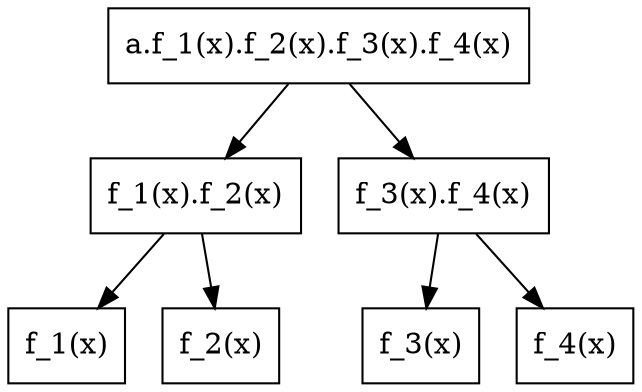 digraph structs {
node [shape=box];
	struct1 [shape=box, label="a.f_1(x).f_2(x).f_3(x).f_4(x)" ];
	struct2 [shape=box, label="f_1(x).f_2(x)"];
	struct3 [shape=box, label="f_3(x).f_4(x)"];
	struct1 -> struct2;
	struct1 -> struct3;
	struct4 [shape=box, label="f_1(x)"];
	struct5 [shape=box, label="f_2(x)"];
	struct2 -> struct4;
	struct2 -> struct5;
	struct6 [shape=box, label="f_3(x)"];
	struct7 [shape=box, label="f_4(x)"];
	struct3 -> struct6;
	struct3 -> struct7;
	
}